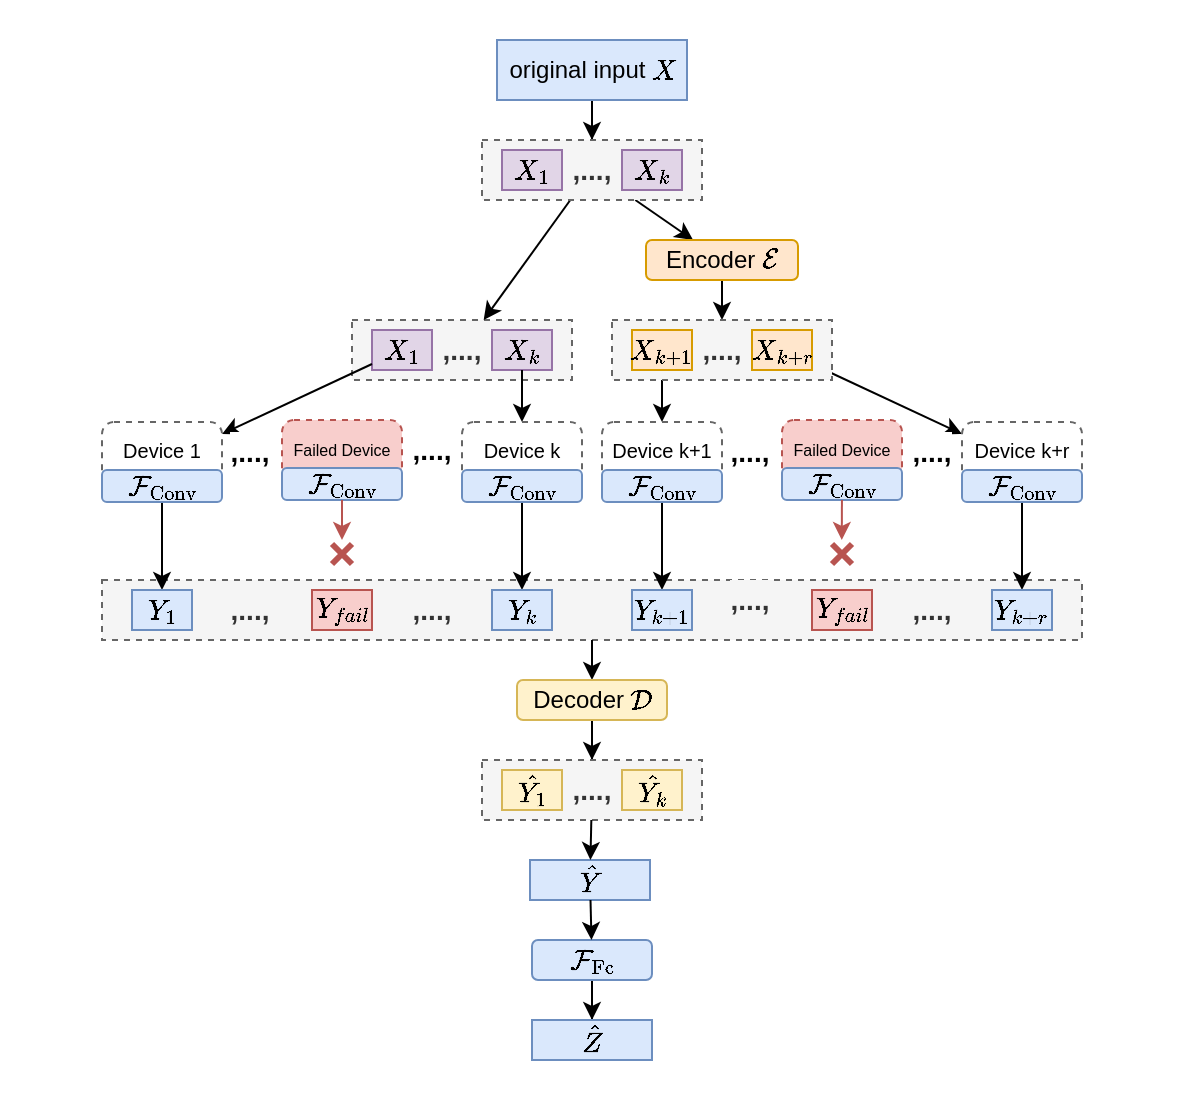 <mxfile version="22.0.3" type="device">
  <diagram name="第 1 页" id="Gc1PI-fwBuo2qW1nzUOi">
    <mxGraphModel dx="863" dy="505" grid="1" gridSize="10" guides="1" tooltips="1" connect="1" arrows="1" fold="1" page="1" pageScale="1" pageWidth="827" pageHeight="1169" math="1" shadow="0">
      <root>
        <mxCell id="0" />
        <mxCell id="1" parent="0" />
        <mxCell id="Vg8Ethz-sG3YUk_RrEdB-27" value="" style="rounded=0;whiteSpace=wrap;html=1;fillColor=default;strokeColor=none;" vertex="1" parent="1">
          <mxGeometry x="180" y="70" width="530" height="550" as="geometry" />
        </mxCell>
        <mxCell id="mxhsJ3KRXKB8JYVtl0XZ-32" value="" style="rounded=0;whiteSpace=wrap;html=1;dashed=1;fillColor=#f5f5f5;strokeColor=#666666;fontColor=#333333;" parent="1" vertex="1">
          <mxGeometry x="200" y="360" width="490" height="30" as="geometry" />
        </mxCell>
        <mxCell id="aoYNDOdQS_iStpk5486y-12" style="edgeStyle=orthogonalEdgeStyle;rounded=0;orthogonalLoop=1;jettySize=auto;html=1;entryX=0.5;entryY=0;entryDx=0;entryDy=0;" parent="1" source="mxhsJ3KRXKB8JYVtl0XZ-5" target="mxhsJ3KRXKB8JYVtl0XZ-4" edge="1">
          <mxGeometry relative="1" as="geometry" />
        </mxCell>
        <mxCell id="mxhsJ3KRXKB8JYVtl0XZ-5" value="original input \(X\)" style="rounded=0;whiteSpace=wrap;html=1;fillColor=#dae8fc;strokeColor=#6c8ebf;" parent="1" vertex="1">
          <mxGeometry x="397.5" y="90" width="95" height="30" as="geometry" />
        </mxCell>
        <mxCell id="mxhsJ3KRXKB8JYVtl0XZ-83" style="edgeStyle=orthogonalEdgeStyle;rounded=0;orthogonalLoop=1;jettySize=auto;html=1;" parent="1" source="mxhsJ3KRXKB8JYVtl0XZ-16" target="mxhsJ3KRXKB8JYVtl0XZ-80" edge="1">
          <mxGeometry relative="1" as="geometry" />
        </mxCell>
        <mxCell id="mxhsJ3KRXKB8JYVtl0XZ-33" value="" style="endArrow=classic;html=1;rounded=0;" parent="1" source="mxhsJ3KRXKB8JYVtl0XZ-32" target="mxhsJ3KRXKB8JYVtl0XZ-34" edge="1">
          <mxGeometry width="50" height="50" relative="1" as="geometry">
            <mxPoint x="540" y="720" as="sourcePoint" />
            <mxPoint x="495" y="640" as="targetPoint" />
          </mxGeometry>
        </mxCell>
        <mxCell id="mxhsJ3KRXKB8JYVtl0XZ-121" style="edgeStyle=orthogonalEdgeStyle;rounded=0;orthogonalLoop=1;jettySize=auto;html=1;" parent="1" source="mxhsJ3KRXKB8JYVtl0XZ-34" target="mxhsJ3KRXKB8JYVtl0XZ-112" edge="1">
          <mxGeometry relative="1" as="geometry" />
        </mxCell>
        <mxCell id="mxhsJ3KRXKB8JYVtl0XZ-34" value="Decoder&amp;nbsp;\(\mathcal{D}\)" style="rounded=1;whiteSpace=wrap;html=1;fillColor=#fff2cc;strokeColor=#d6b656;" parent="1" vertex="1">
          <mxGeometry x="407.5" y="410" width="75" height="20" as="geometry" />
        </mxCell>
        <mxCell id="mxhsJ3KRXKB8JYVtl0XZ-54" style="edgeStyle=orthogonalEdgeStyle;rounded=0;orthogonalLoop=1;jettySize=auto;html=1;" parent="1" source="mxhsJ3KRXKB8JYVtl0XZ-52" target="mxhsJ3KRXKB8JYVtl0XZ-55" edge="1">
          <mxGeometry relative="1" as="geometry">
            <mxPoint x="455" y="630" as="targetPoint" />
          </mxGeometry>
        </mxCell>
        <mxCell id="mxhsJ3KRXKB8JYVtl0XZ-52" value="$$\mathcal{F}_{\text{Fc}}$$" style="rounded=1;whiteSpace=wrap;html=1;fillColor=#dae8fc;strokeColor=#6c8ebf;" parent="1" vertex="1">
          <mxGeometry x="415" y="540" width="60" height="20" as="geometry" />
        </mxCell>
        <mxCell id="mxhsJ3KRXKB8JYVtl0XZ-62" value="" style="group" parent="1" vertex="1" connectable="0">
          <mxGeometry x="325" y="230" width="110" height="30" as="geometry" />
        </mxCell>
        <mxCell id="mxhsJ3KRXKB8JYVtl0XZ-63" value="" style="rounded=0;whiteSpace=wrap;html=1;dashed=1;fillColor=#f5f5f5;fontColor=#333333;strokeColor=#666666;container=0;" parent="mxhsJ3KRXKB8JYVtl0XZ-62" vertex="1">
          <mxGeometry width="110" height="30" as="geometry" />
        </mxCell>
        <mxCell id="mxhsJ3KRXKB8JYVtl0XZ-66" value="&lt;b&gt;&lt;font style=&quot;font-size: 14px;&quot;&gt;,...,&lt;/font&gt;&lt;/b&gt;" style="rounded=0;whiteSpace=wrap;html=1;strokeColor=none;fillColor=#f5f5f5;fontColor=#333333;container=0;" parent="mxhsJ3KRXKB8JYVtl0XZ-62" vertex="1">
          <mxGeometry x="40" y="5" width="30" height="20" as="geometry" />
        </mxCell>
        <mxCell id="mxhsJ3KRXKB8JYVtl0XZ-64" value="$$X_1$$" style="rounded=0;whiteSpace=wrap;html=1;fillColor=#e1d5e7;strokeColor=#9673a6;container=0;" parent="mxhsJ3KRXKB8JYVtl0XZ-62" vertex="1">
          <mxGeometry x="10" y="5" width="30" height="20" as="geometry" />
        </mxCell>
        <mxCell id="mxhsJ3KRXKB8JYVtl0XZ-65" value="$$X_k$$" style="rounded=0;whiteSpace=wrap;html=1;fillColor=#e1d5e7;strokeColor=#9673a6;container=0;" parent="mxhsJ3KRXKB8JYVtl0XZ-62" vertex="1">
          <mxGeometry x="70" y="5" width="30" height="20" as="geometry" />
        </mxCell>
        <mxCell id="mxhsJ3KRXKB8JYVtl0XZ-55" value="$$\hat{Z}$$" style="rounded=0;whiteSpace=wrap;html=1;fillColor=#dae8fc;strokeColor=#6c8ebf;" parent="1" vertex="1">
          <mxGeometry x="415" y="580" width="60" height="20" as="geometry" />
        </mxCell>
        <mxCell id="mxhsJ3KRXKB8JYVtl0XZ-84" value="" style="endArrow=classic;html=1;rounded=0;" parent="1" source="mxhsJ3KRXKB8JYVtl0XZ-11" target="mxhsJ3KRXKB8JYVtl0XZ-15" edge="1">
          <mxGeometry width="50" height="50" relative="1" as="geometry">
            <mxPoint x="200" y="200" as="sourcePoint" />
            <mxPoint x="250" y="150" as="targetPoint" />
          </mxGeometry>
        </mxCell>
        <mxCell id="mxhsJ3KRXKB8JYVtl0XZ-85" value="" style="endArrow=classic;html=1;rounded=0;" parent="1" source="mxhsJ3KRXKB8JYVtl0XZ-64" target="mxhsJ3KRXKB8JYVtl0XZ-24" edge="1">
          <mxGeometry width="50" height="50" relative="1" as="geometry">
            <mxPoint x="240" y="290" as="sourcePoint" />
            <mxPoint x="290" y="240" as="targetPoint" />
          </mxGeometry>
        </mxCell>
        <mxCell id="mxhsJ3KRXKB8JYVtl0XZ-86" value="" style="endArrow=classic;html=1;rounded=0;" parent="1" source="mxhsJ3KRXKB8JYVtl0XZ-17" target="mxhsJ3KRXKB8JYVtl0XZ-77" edge="1">
          <mxGeometry width="50" height="50" relative="1" as="geometry">
            <mxPoint x="553" y="440" as="sourcePoint" />
            <mxPoint x="603" y="390" as="targetPoint" />
          </mxGeometry>
        </mxCell>
        <mxCell id="mxhsJ3KRXKB8JYVtl0XZ-87" value="" style="endArrow=classic;html=1;rounded=0;" parent="1" source="mxhsJ3KRXKB8JYVtl0XZ-4" target="mxhsJ3KRXKB8JYVtl0XZ-11" edge="1">
          <mxGeometry width="50" height="50" relative="1" as="geometry">
            <mxPoint x="407" y="190" as="sourcePoint" />
            <mxPoint x="490.5" y="210" as="targetPoint" />
          </mxGeometry>
        </mxCell>
        <mxCell id="mxhsJ3KRXKB8JYVtl0XZ-11" value="Encoder \(\mathcal{E}\)" style="rounded=1;whiteSpace=wrap;html=1;fillColor=#ffe6cc;strokeColor=#d79b00;" parent="1" vertex="1">
          <mxGeometry x="472" y="190" width="76" height="20" as="geometry" />
        </mxCell>
        <mxCell id="mxhsJ3KRXKB8JYVtl0XZ-101" value="" style="endArrow=classic;html=1;rounded=0;" parent="1" source="mxhsJ3KRXKB8JYVtl0XZ-24" target="mxhsJ3KRXKB8JYVtl0XZ-28" edge="1">
          <mxGeometry width="50" height="50" relative="1" as="geometry">
            <mxPoint x="270" y="431" as="sourcePoint" />
            <mxPoint x="320" y="381" as="targetPoint" />
          </mxGeometry>
        </mxCell>
        <mxCell id="mxhsJ3KRXKB8JYVtl0XZ-124" value="" style="endArrow=classic;html=1;rounded=0;" parent="1" source="mxhsJ3KRXKB8JYVtl0XZ-4" target="mxhsJ3KRXKB8JYVtl0XZ-63" edge="1">
          <mxGeometry width="50" height="50" relative="1" as="geometry">
            <mxPoint x="470" y="190" as="sourcePoint" />
            <mxPoint x="481" y="210" as="targetPoint" />
          </mxGeometry>
        </mxCell>
        <mxCell id="aoYNDOdQS_iStpk5486y-1" value="" style="group" parent="1" vertex="1" connectable="0">
          <mxGeometry x="390" y="140" width="110" height="30" as="geometry" />
        </mxCell>
        <mxCell id="mxhsJ3KRXKB8JYVtl0XZ-4" value="" style="rounded=0;whiteSpace=wrap;html=1;dashed=1;fillColor=#f5f5f5;fontColor=#333333;strokeColor=#666666;container=0;" parent="aoYNDOdQS_iStpk5486y-1" vertex="1">
          <mxGeometry width="110" height="30" as="geometry" />
        </mxCell>
        <mxCell id="mxhsJ3KRXKB8JYVtl0XZ-8" value="&lt;b&gt;&lt;font style=&quot;font-size: 14px;&quot;&gt;,...,&lt;/font&gt;&lt;/b&gt;" style="rounded=0;whiteSpace=wrap;html=1;strokeColor=none;fillColor=#f5f5f5;fontColor=#333333;container=0;" parent="aoYNDOdQS_iStpk5486y-1" vertex="1">
          <mxGeometry x="40" y="5" width="30" height="20" as="geometry" />
        </mxCell>
        <mxCell id="mxhsJ3KRXKB8JYVtl0XZ-6" value="$$X_1$$" style="rounded=0;whiteSpace=wrap;html=1;fillColor=#e1d5e7;strokeColor=#9673a6;container=0;" parent="aoYNDOdQS_iStpk5486y-1" vertex="1">
          <mxGeometry x="10" y="5" width="30" height="20" as="geometry" />
        </mxCell>
        <mxCell id="mxhsJ3KRXKB8JYVtl0XZ-7" value="$$X_k$$" style="rounded=0;whiteSpace=wrap;html=1;fillColor=#e1d5e7;strokeColor=#9673a6;container=0;" parent="aoYNDOdQS_iStpk5486y-1" vertex="1">
          <mxGeometry x="70" y="5" width="30" height="20" as="geometry" />
        </mxCell>
        <mxCell id="aoYNDOdQS_iStpk5486y-5" style="edgeStyle=orthogonalEdgeStyle;rounded=0;orthogonalLoop=1;jettySize=auto;html=1;" parent="1" source="mxhsJ3KRXKB8JYVtl0XZ-65" target="mxhsJ3KRXKB8JYVtl0XZ-72" edge="1">
          <mxGeometry relative="1" as="geometry" />
        </mxCell>
        <mxCell id="aoYNDOdQS_iStpk5486y-6" style="edgeStyle=orthogonalEdgeStyle;rounded=0;orthogonalLoop=1;jettySize=auto;html=1;" parent="1" source="mxhsJ3KRXKB8JYVtl0XZ-73" target="mxhsJ3KRXKB8JYVtl0XZ-90" edge="1">
          <mxGeometry relative="1" as="geometry" />
        </mxCell>
        <mxCell id="aoYNDOdQS_iStpk5486y-7" style="edgeStyle=orthogonalEdgeStyle;rounded=0;orthogonalLoop=1;jettySize=auto;html=1;" parent="1" source="mxhsJ3KRXKB8JYVtl0XZ-81" target="mxhsJ3KRXKB8JYVtl0XZ-91" edge="1">
          <mxGeometry relative="1" as="geometry" />
        </mxCell>
        <mxCell id="aoYNDOdQS_iStpk5486y-8" value="" style="group" parent="1" vertex="1" connectable="0">
          <mxGeometry x="390" y="450" width="110" height="30" as="geometry" />
        </mxCell>
        <mxCell id="mxhsJ3KRXKB8JYVtl0XZ-112" value="" style="rounded=0;whiteSpace=wrap;html=1;dashed=1;fillColor=#f5f5f5;strokeColor=#666666;fontColor=#333333;" parent="aoYNDOdQS_iStpk5486y-8" vertex="1">
          <mxGeometry width="110" height="30" as="geometry" />
        </mxCell>
        <mxCell id="mxhsJ3KRXKB8JYVtl0XZ-113" value="&lt;b&gt;&lt;font style=&quot;font-size: 14px;&quot;&gt;,...,&lt;/font&gt;&lt;/b&gt;" style="rounded=0;whiteSpace=wrap;html=1;strokeColor=none;fillColor=#f5f5f5;fontColor=#333333;container=0;" parent="aoYNDOdQS_iStpk5486y-8" vertex="1">
          <mxGeometry x="40" y="5" width="30" height="20" as="geometry" />
        </mxCell>
        <mxCell id="mxhsJ3KRXKB8JYVtl0XZ-114" value="$$\hat{Y_1}$$" style="rounded=0;whiteSpace=wrap;html=1;fillColor=#fff2cc;strokeColor=#d6b656;" parent="aoYNDOdQS_iStpk5486y-8" vertex="1">
          <mxGeometry x="10" y="5" width="30" height="20" as="geometry" />
        </mxCell>
        <mxCell id="mxhsJ3KRXKB8JYVtl0XZ-115" value="$$\hat{Y_k}$$" style="rounded=0;whiteSpace=wrap;html=1;fillColor=#fff2cc;strokeColor=#d6b656;" parent="aoYNDOdQS_iStpk5486y-8" vertex="1">
          <mxGeometry x="70" y="5" width="30" height="20" as="geometry" />
        </mxCell>
        <mxCell id="aoYNDOdQS_iStpk5486y-9" value="" style="group" parent="1" vertex="1" connectable="0">
          <mxGeometry x="455" y="230" width="110" height="30" as="geometry" />
        </mxCell>
        <mxCell id="mxhsJ3KRXKB8JYVtl0XZ-15" value="" style="rounded=0;whiteSpace=wrap;html=1;fillColor=#f5f5f5;fontColor=#333333;strokeColor=#666666;dashed=1;" parent="aoYNDOdQS_iStpk5486y-9" vertex="1">
          <mxGeometry width="110" height="30" as="geometry" />
        </mxCell>
        <mxCell id="mxhsJ3KRXKB8JYVtl0XZ-16" value="$$X_{k+1}$$" style="rounded=0;whiteSpace=wrap;html=1;fillColor=#ffe6cc;strokeColor=#d79b00;" parent="aoYNDOdQS_iStpk5486y-9" vertex="1">
          <mxGeometry x="10" y="5" width="30" height="20" as="geometry" />
        </mxCell>
        <mxCell id="mxhsJ3KRXKB8JYVtl0XZ-17" value="$$X_{k+r}$$" style="rounded=0;whiteSpace=wrap;html=1;fillColor=#ffe6cc;strokeColor=#d79b00;" parent="aoYNDOdQS_iStpk5486y-9" vertex="1">
          <mxGeometry x="70" y="5" width="30" height="20" as="geometry" />
        </mxCell>
        <mxCell id="mxhsJ3KRXKB8JYVtl0XZ-126" value="&lt;b&gt;&lt;font style=&quot;font-size: 14px;&quot;&gt;,...,&lt;/font&gt;&lt;/b&gt;" style="rounded=0;whiteSpace=wrap;html=1;strokeColor=none;fillColor=#f5f5f5;fontColor=#333333;container=0;" parent="aoYNDOdQS_iStpk5486y-9" vertex="1">
          <mxGeometry x="45" y="5" width="20" height="20" as="geometry" />
        </mxCell>
        <mxCell id="oDz6JpOldfuqjzSNUi1K-1" value="$$\hat{Y}$$" style="rounded=0;whiteSpace=wrap;html=1;fillColor=#dae8fc;strokeColor=#6c8ebf;" parent="1" vertex="1">
          <mxGeometry x="414" y="500" width="60" height="20" as="geometry" />
        </mxCell>
        <mxCell id="oDz6JpOldfuqjzSNUi1K-2" value="" style="endArrow=classic;html=1;rounded=0;" parent="1" source="mxhsJ3KRXKB8JYVtl0XZ-112" target="oDz6JpOldfuqjzSNUi1K-1" edge="1">
          <mxGeometry width="50" height="50" relative="1" as="geometry">
            <mxPoint x="320" y="560" as="sourcePoint" />
            <mxPoint x="370" y="510" as="targetPoint" />
          </mxGeometry>
        </mxCell>
        <mxCell id="oDz6JpOldfuqjzSNUi1K-3" value="" style="endArrow=classic;html=1;rounded=0;" parent="1" source="oDz6JpOldfuqjzSNUi1K-1" target="mxhsJ3KRXKB8JYVtl0XZ-52" edge="1">
          <mxGeometry width="50" height="50" relative="1" as="geometry">
            <mxPoint x="455" y="490" as="sourcePoint" />
            <mxPoint x="454" y="510" as="targetPoint" />
          </mxGeometry>
        </mxCell>
        <mxCell id="mxhsJ3KRXKB8JYVtl0XZ-74" value="" style="group" parent="1" vertex="1" connectable="0">
          <mxGeometry x="200" y="281" width="60" height="40" as="geometry" />
        </mxCell>
        <mxCell id="mxhsJ3KRXKB8JYVtl0XZ-24" value="&lt;font style=&quot;font-size: 10px;&quot;&gt;Device 1&lt;/font&gt;" style="rounded=1;whiteSpace=wrap;html=1;verticalAlign=top;dashed=1;strokeColor=#666666;" parent="mxhsJ3KRXKB8JYVtl0XZ-74" vertex="1">
          <mxGeometry width="60" height="40" as="geometry" />
        </mxCell>
        <mxCell id="mxhsJ3KRXKB8JYVtl0XZ-23" value="$$\mathcal{F}_{\text{Conv}}$$" style="rounded=1;whiteSpace=wrap;html=1;fillColor=#dae8fc;strokeColor=#6c8ebf;" parent="mxhsJ3KRXKB8JYVtl0XZ-74" vertex="1">
          <mxGeometry y="24" width="60" height="16" as="geometry" />
        </mxCell>
        <mxCell id="mxhsJ3KRXKB8JYVtl0XZ-77" value="&lt;font style=&quot;font-size: 10px;&quot;&gt;Device k+r&lt;/font&gt;" style="rounded=1;whiteSpace=wrap;html=1;verticalAlign=top;dashed=1;strokeColor=#666666;" parent="1" vertex="1">
          <mxGeometry x="630" y="281" width="60" height="40" as="geometry" />
        </mxCell>
        <mxCell id="Vg8Ethz-sG3YUk_RrEdB-20" style="edgeStyle=orthogonalEdgeStyle;rounded=0;orthogonalLoop=1;jettySize=auto;html=1;" edge="1" parent="1" source="mxhsJ3KRXKB8JYVtl0XZ-78" target="Vg8Ethz-sG3YUk_RrEdB-11">
          <mxGeometry relative="1" as="geometry" />
        </mxCell>
        <mxCell id="mxhsJ3KRXKB8JYVtl0XZ-78" value="$$\mathcal{F}_{\text{Conv}}$$" style="rounded=1;whiteSpace=wrap;html=1;fillColor=#dae8fc;strokeColor=#6c8ebf;" parent="1" vertex="1">
          <mxGeometry x="630" y="305" width="60" height="16" as="geometry" />
        </mxCell>
        <mxCell id="mxhsJ3KRXKB8JYVtl0XZ-75" value="" style="group" parent="1" vertex="1" connectable="0">
          <mxGeometry x="380" y="281" width="60" height="40" as="geometry" />
        </mxCell>
        <mxCell id="mxhsJ3KRXKB8JYVtl0XZ-72" value="&lt;font style=&quot;font-size: 10px;&quot;&gt;Device k&lt;/font&gt;" style="rounded=1;whiteSpace=wrap;html=1;verticalAlign=top;dashed=1;strokeColor=#666666;" parent="mxhsJ3KRXKB8JYVtl0XZ-75" vertex="1">
          <mxGeometry width="60" height="40" as="geometry" />
        </mxCell>
        <mxCell id="mxhsJ3KRXKB8JYVtl0XZ-73" value="$$\mathcal{F}_{\text{Conv}}$$" style="rounded=1;whiteSpace=wrap;html=1;fillColor=#dae8fc;strokeColor=#6c8ebf;" parent="mxhsJ3KRXKB8JYVtl0XZ-75" vertex="1">
          <mxGeometry y="24" width="60" height="16" as="geometry" />
        </mxCell>
        <mxCell id="mxhsJ3KRXKB8JYVtl0XZ-88" value="&lt;b&gt;&lt;font style=&quot;font-size: 14px;&quot;&gt;,...,&lt;/font&gt;&lt;/b&gt;" style="rounded=0;whiteSpace=wrap;html=1;container=0;strokeColor=none;" parent="1" vertex="1">
          <mxGeometry x="264" y="286" width="20" height="20" as="geometry" />
        </mxCell>
        <mxCell id="mxhsJ3KRXKB8JYVtl0XZ-89" value="&lt;b&gt;&lt;font style=&quot;font-size: 14px;&quot;&gt;,...,&lt;/font&gt;&lt;/b&gt;" style="rounded=0;whiteSpace=wrap;html=1;container=0;strokeColor=none;" parent="1" vertex="1">
          <mxGeometry x="514" y="286" width="20" height="20" as="geometry" />
        </mxCell>
        <mxCell id="mxhsJ3KRXKB8JYVtl0XZ-80" value="&lt;font style=&quot;font-size: 10px;&quot;&gt;Device k+1&lt;/font&gt;" style="rounded=1;whiteSpace=wrap;html=1;verticalAlign=top;dashed=1;strokeColor=#666666;" parent="1" vertex="1">
          <mxGeometry x="450" y="281" width="60" height="40" as="geometry" />
        </mxCell>
        <mxCell id="mxhsJ3KRXKB8JYVtl0XZ-81" value="$$\mathcal{F}_{\text{Conv}}$$" style="rounded=1;whiteSpace=wrap;html=1;fillColor=#dae8fc;strokeColor=#6c8ebf;" parent="1" vertex="1">
          <mxGeometry x="450" y="305" width="60" height="16" as="geometry" />
        </mxCell>
        <mxCell id="Vg8Ethz-sG3YUk_RrEdB-2" value="&lt;font style=&quot;font-size: 8px;&quot;&gt;Failed Device&lt;/font&gt;" style="rounded=1;whiteSpace=wrap;html=1;verticalAlign=top;dashed=1;strokeColor=#b85450;fillColor=#f8cecc;" vertex="1" parent="1">
          <mxGeometry x="290" y="280" width="60" height="40" as="geometry" />
        </mxCell>
        <mxCell id="Vg8Ethz-sG3YUk_RrEdB-4" value="&lt;b&gt;&lt;font style=&quot;font-size: 14px;&quot;&gt;,...,&lt;/font&gt;&lt;/b&gt;" style="rounded=0;whiteSpace=wrap;html=1;container=0;strokeColor=none;" vertex="1" parent="1">
          <mxGeometry x="355" y="285" width="20" height="20" as="geometry" />
        </mxCell>
        <mxCell id="Vg8Ethz-sG3YUk_RrEdB-3" value="$$\mathcal{F}_{\text{Conv}}$$" style="rounded=1;whiteSpace=wrap;html=1;fillColor=#dae8fc;strokeColor=#6c8ebf;" vertex="1" parent="1">
          <mxGeometry x="290" y="304" width="60" height="16" as="geometry" />
        </mxCell>
        <mxCell id="Vg8Ethz-sG3YUk_RrEdB-5" value="&lt;b&gt;&lt;font style=&quot;font-size: 14px;&quot;&gt;,...,&lt;/font&gt;&lt;/b&gt;" style="rounded=0;whiteSpace=wrap;html=1;container=0;strokeColor=none;" vertex="1" parent="1">
          <mxGeometry x="605" y="286" width="20" height="20" as="geometry" />
        </mxCell>
        <mxCell id="Vg8Ethz-sG3YUk_RrEdB-6" value="&lt;font style=&quot;font-size: 8px;&quot;&gt;Failed Device&lt;/font&gt;" style="rounded=1;whiteSpace=wrap;html=1;verticalAlign=top;dashed=1;strokeColor=#b85450;fillColor=#f8cecc;" vertex="1" parent="1">
          <mxGeometry x="540" y="280" width="60" height="40" as="geometry" />
        </mxCell>
        <mxCell id="Vg8Ethz-sG3YUk_RrEdB-7" value="$$\mathcal{F}_{\text{Conv}}$$" style="rounded=1;whiteSpace=wrap;html=1;fillColor=#dae8fc;strokeColor=#6c8ebf;" vertex="1" parent="1">
          <mxGeometry x="540" y="304" width="60" height="16" as="geometry" />
        </mxCell>
        <mxCell id="Vg8Ethz-sG3YUk_RrEdB-17" value="" style="shape=umlDestroy;whiteSpace=wrap;html=1;strokeWidth=3;targetShapes=umlLifeline;fillColor=#f8cecc;strokeColor=#b85450;" vertex="1" parent="1">
          <mxGeometry x="315" y="342" width="10" height="10" as="geometry" />
        </mxCell>
        <mxCell id="Vg8Ethz-sG3YUk_RrEdB-11" value="$$Y_{k+r}$$" style="rounded=0;whiteSpace=wrap;html=1;fillColor=#dae8fc;strokeColor=#6c8ebf;" vertex="1" parent="1">
          <mxGeometry x="645" y="365" width="30" height="20" as="geometry" />
        </mxCell>
        <mxCell id="Vg8Ethz-sG3YUk_RrEdB-10" value="&lt;b&gt;&lt;font style=&quot;font-size: 14px;&quot;&gt;,...,&lt;/font&gt;&lt;/b&gt;" style="rounded=0;whiteSpace=wrap;html=1;strokeColor=none;fillColor=#f5f5f5;fontColor=#333333;container=0;" vertex="1" parent="1">
          <mxGeometry x="605" y="365" width="20" height="20" as="geometry" />
        </mxCell>
        <mxCell id="mxhsJ3KRXKB8JYVtl0XZ-93" value="&lt;b&gt;&lt;font style=&quot;font-size: 14px;&quot;&gt;,...,&lt;/font&gt;&lt;/b&gt;" style="rounded=0;whiteSpace=wrap;html=1;strokeColor=none;fillColor=#f5f5f5;fontColor=#333333;container=0;" parent="1" vertex="1">
          <mxGeometry x="355" y="365" width="20" height="20" as="geometry" />
        </mxCell>
        <mxCell id="mxhsJ3KRXKB8JYVtl0XZ-28" value="$$Y_1$$" style="rounded=0;whiteSpace=wrap;html=1;fillColor=#dae8fc;strokeColor=#6c8ebf;" parent="1" vertex="1">
          <mxGeometry x="215" y="365" width="30" height="20" as="geometry" />
        </mxCell>
        <mxCell id="mxhsJ3KRXKB8JYVtl0XZ-90" value="$$Y_k$$" style="rounded=0;whiteSpace=wrap;html=1;fillColor=#dae8fc;strokeColor=#6c8ebf;" parent="1" vertex="1">
          <mxGeometry x="395" y="365" width="30" height="20" as="geometry" />
        </mxCell>
        <mxCell id="mxhsJ3KRXKB8JYVtl0XZ-94" value="&lt;b&gt;&lt;font style=&quot;font-size: 14px;&quot;&gt;,...,&lt;/font&gt;&lt;/b&gt;" style="rounded=0;whiteSpace=wrap;html=1;strokeColor=none;fillColor=#f5f5f5;fontColor=#333333;container=0;" parent="1" vertex="1">
          <mxGeometry x="514" y="360" width="20" height="20" as="geometry" />
        </mxCell>
        <mxCell id="mxhsJ3KRXKB8JYVtl0XZ-91" value="$$Y_{k+1}$$" style="rounded=0;whiteSpace=wrap;html=1;fillColor=#dae8fc;strokeColor=#6c8ebf;" parent="1" vertex="1">
          <mxGeometry x="465" y="365" width="30" height="20" as="geometry" />
        </mxCell>
        <mxCell id="mxhsJ3KRXKB8JYVtl0XZ-92" value="$$Y_{fail}$$" style="rounded=0;whiteSpace=wrap;html=1;fillColor=#f8cecc;strokeColor=#b85450;" parent="1" vertex="1">
          <mxGeometry x="555" y="365" width="30" height="20" as="geometry" />
        </mxCell>
        <mxCell id="Vg8Ethz-sG3YUk_RrEdB-9" value="&lt;b&gt;&lt;font style=&quot;font-size: 14px;&quot;&gt;,...,&lt;/font&gt;&lt;/b&gt;" style="rounded=0;whiteSpace=wrap;html=1;strokeColor=none;fillColor=#f5f5f5;fontColor=#333333;container=0;" vertex="1" parent="1">
          <mxGeometry x="264" y="365" width="20" height="20" as="geometry" />
        </mxCell>
        <mxCell id="Vg8Ethz-sG3YUk_RrEdB-18" value="$$Y_{fail}$$" style="rounded=0;whiteSpace=wrap;html=1;fillColor=#f8cecc;strokeColor=#b85450;" vertex="1" parent="1">
          <mxGeometry x="305" y="365" width="30" height="20" as="geometry" />
        </mxCell>
        <mxCell id="Vg8Ethz-sG3YUk_RrEdB-23" value="" style="endArrow=classic;html=1;rounded=0;fillColor=#f8cecc;strokeColor=#b85450;" edge="1" parent="1" source="Vg8Ethz-sG3YUk_RrEdB-3">
          <mxGeometry width="50" height="50" relative="1" as="geometry">
            <mxPoint x="350" y="370" as="sourcePoint" />
            <mxPoint x="320" y="340" as="targetPoint" />
          </mxGeometry>
        </mxCell>
        <mxCell id="Vg8Ethz-sG3YUk_RrEdB-24" value="" style="shape=umlDestroy;whiteSpace=wrap;html=1;strokeWidth=3;targetShapes=umlLifeline;fillColor=#f8cecc;strokeColor=#b85450;" vertex="1" parent="1">
          <mxGeometry x="565" y="342" width="10" height="10" as="geometry" />
        </mxCell>
        <mxCell id="Vg8Ethz-sG3YUk_RrEdB-25" value="" style="endArrow=classic;html=1;rounded=0;fillColor=#f8cecc;strokeColor=#b85450;" edge="1" parent="1" source="Vg8Ethz-sG3YUk_RrEdB-7">
          <mxGeometry width="50" height="50" relative="1" as="geometry">
            <mxPoint x="569.89" y="320" as="sourcePoint" />
            <mxPoint x="569.89" y="340" as="targetPoint" />
          </mxGeometry>
        </mxCell>
      </root>
    </mxGraphModel>
  </diagram>
</mxfile>
